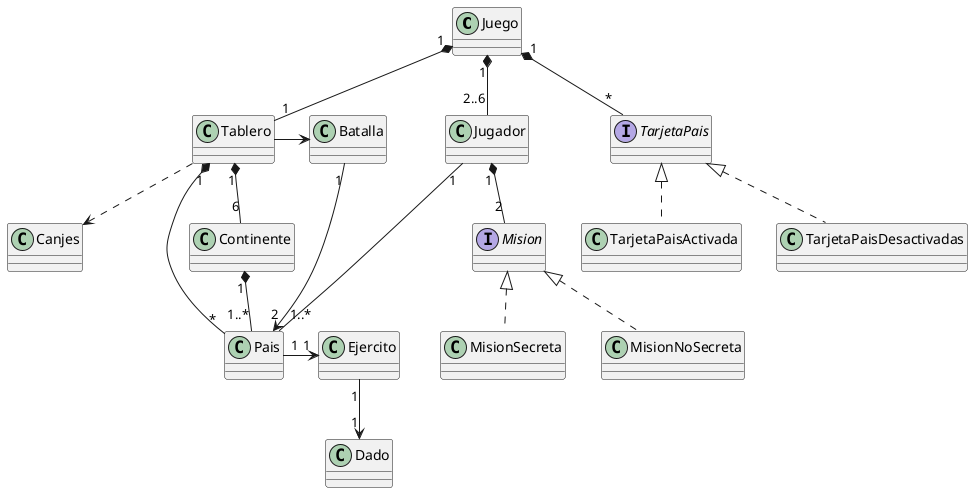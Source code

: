@startuml
Juego "1" *-- "1" Tablero
Juego "1" *-- "2..6" Jugador
Juego "1" *-- "*" TarjetaPais

Interface TarjetaPais
Interface Mision

TarjetaPais <|.. TarjetaPaisActivada  
TarjetaPais <|.. TarjetaPaisDesactivadas
Mision <|.. MisionSecreta
Mision <|.. MisionNoSecreta

Tablero "1" *-- "6" Continente
Tablero "1" *-- "*" Pais
Continente "1" *-- "1..*" Pais

Jugador "1" *-- "2" Mision
Jugador "1" -- "1..*" Pais
Ejercito "1" --> "1" "Dado"
Tablero ..> Canjes

Pais "1" -> "1" Ejercito
Tablero -> Batalla
Batalla "1" --> "2" Pais
@enduml